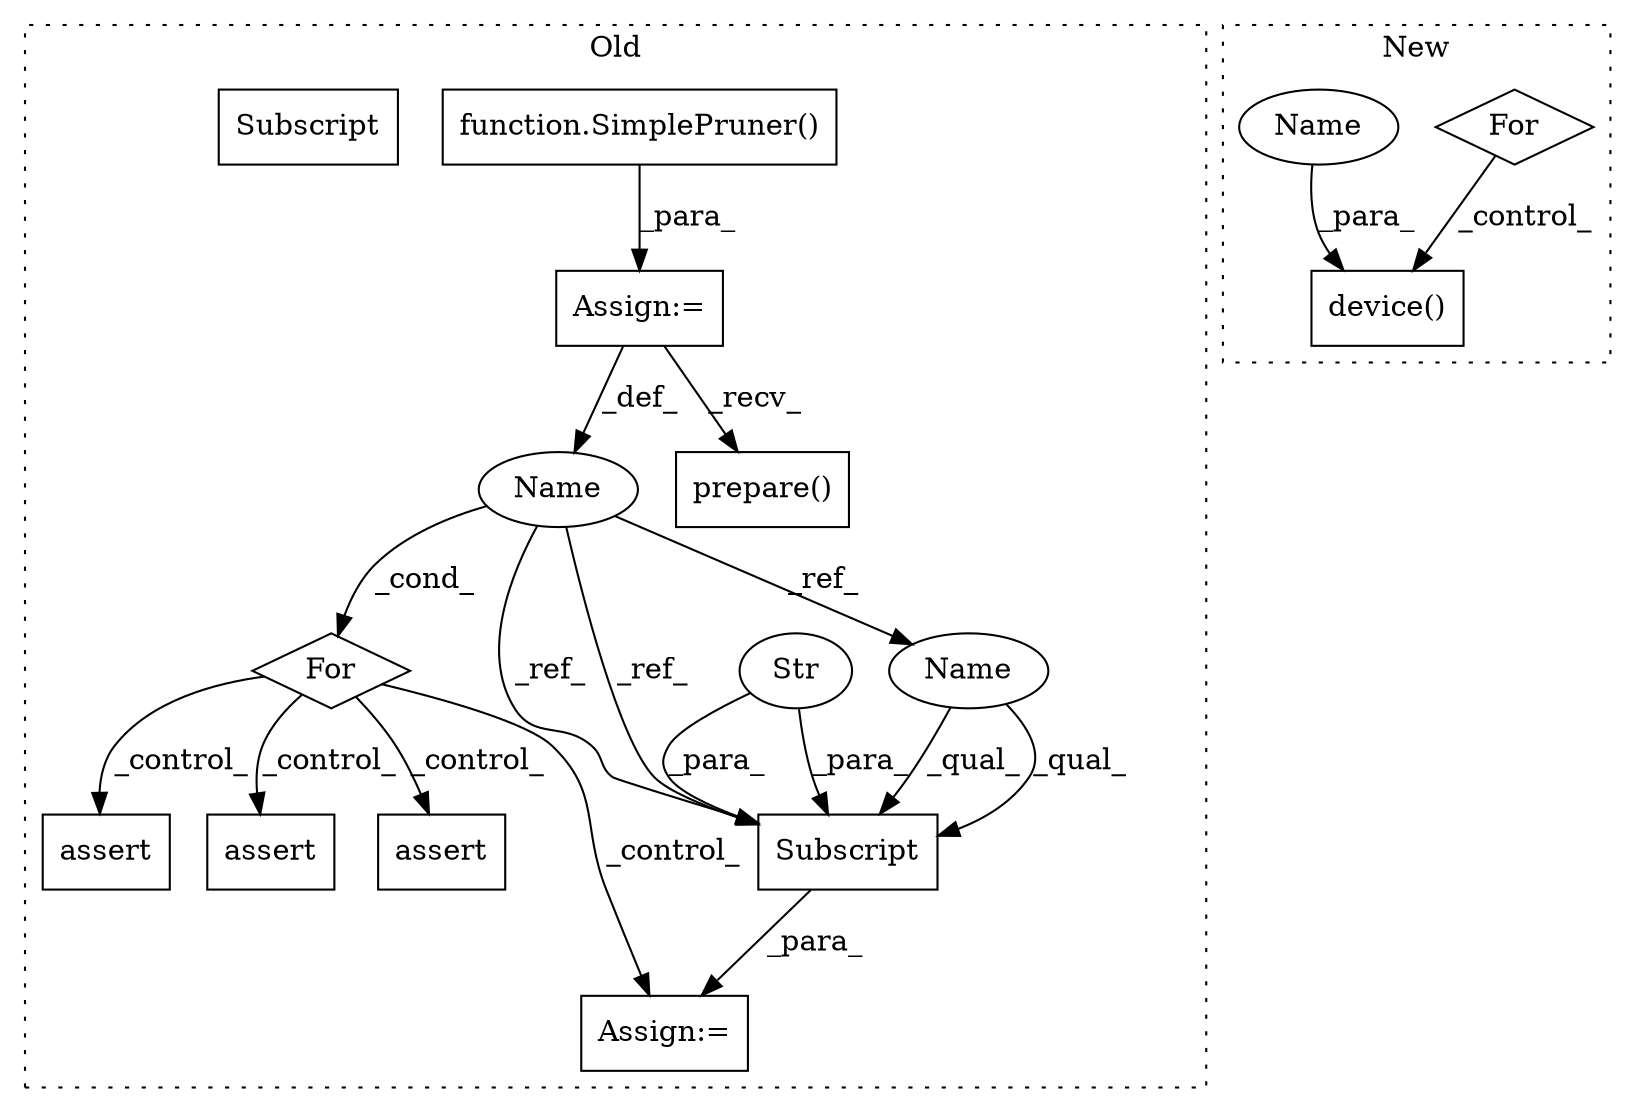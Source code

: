 digraph G {
subgraph cluster0 {
1 [label="assert" a="65" s="4031" l="7" shape="box"];
3 [label="Assign:=" a="68" s="3754" l="3" shape="box"];
4 [label="Name" a="87" s="3826" l="1" shape="ellipse"];
5 [label="Assign:=" a="68" s="3871" l="3" shape="box"];
6 [label="function.SimplePruner()" a="75" s="3757,3787" l="13,1" shape="box"];
7 [label="assert" a="65" s="3930" l="7" shape="box"];
8 [label="Subscript" a="63" s="3874,0" l="11,0" shape="box"];
9 [label="Str" a="66" s="3876" l="8" shape="ellipse"];
11 [label="For" a="107" s="3822,3851" l="4,14" shape="diamond"];
12 [label="prepare()" a="75" s="3797" l="16" shape="box"];
13 [label="assert" a="65" s="4086" l="7" shape="box"];
15 [label="Name" a="87" s="3874" l="1" shape="ellipse"];
16 [label="Subscript" a="63" s="3874,0" l="11,0" shape="box"];
label = "Old";
style="dotted";
}
subgraph cluster1 {
2 [label="device()" a="75" s="5892,5911" l="13,1" shape="box"];
10 [label="For" a="107" s="5777,5798" l="4,14" shape="diamond"];
14 [label="Name" a="87" s="5905" l="6" shape="ellipse"];
label = "New";
style="dotted";
}
3 -> 4 [label="_def_"];
3 -> 12 [label="_recv_"];
4 -> 15 [label="_ref_"];
4 -> 16 [label="_ref_"];
4 -> 11 [label="_cond_"];
4 -> 16 [label="_ref_"];
6 -> 3 [label="_para_"];
9 -> 16 [label="_para_"];
9 -> 16 [label="_para_"];
10 -> 2 [label="_control_"];
11 -> 1 [label="_control_"];
11 -> 7 [label="_control_"];
11 -> 13 [label="_control_"];
11 -> 5 [label="_control_"];
14 -> 2 [label="_para_"];
15 -> 16 [label="_qual_"];
15 -> 16 [label="_qual_"];
16 -> 5 [label="_para_"];
}